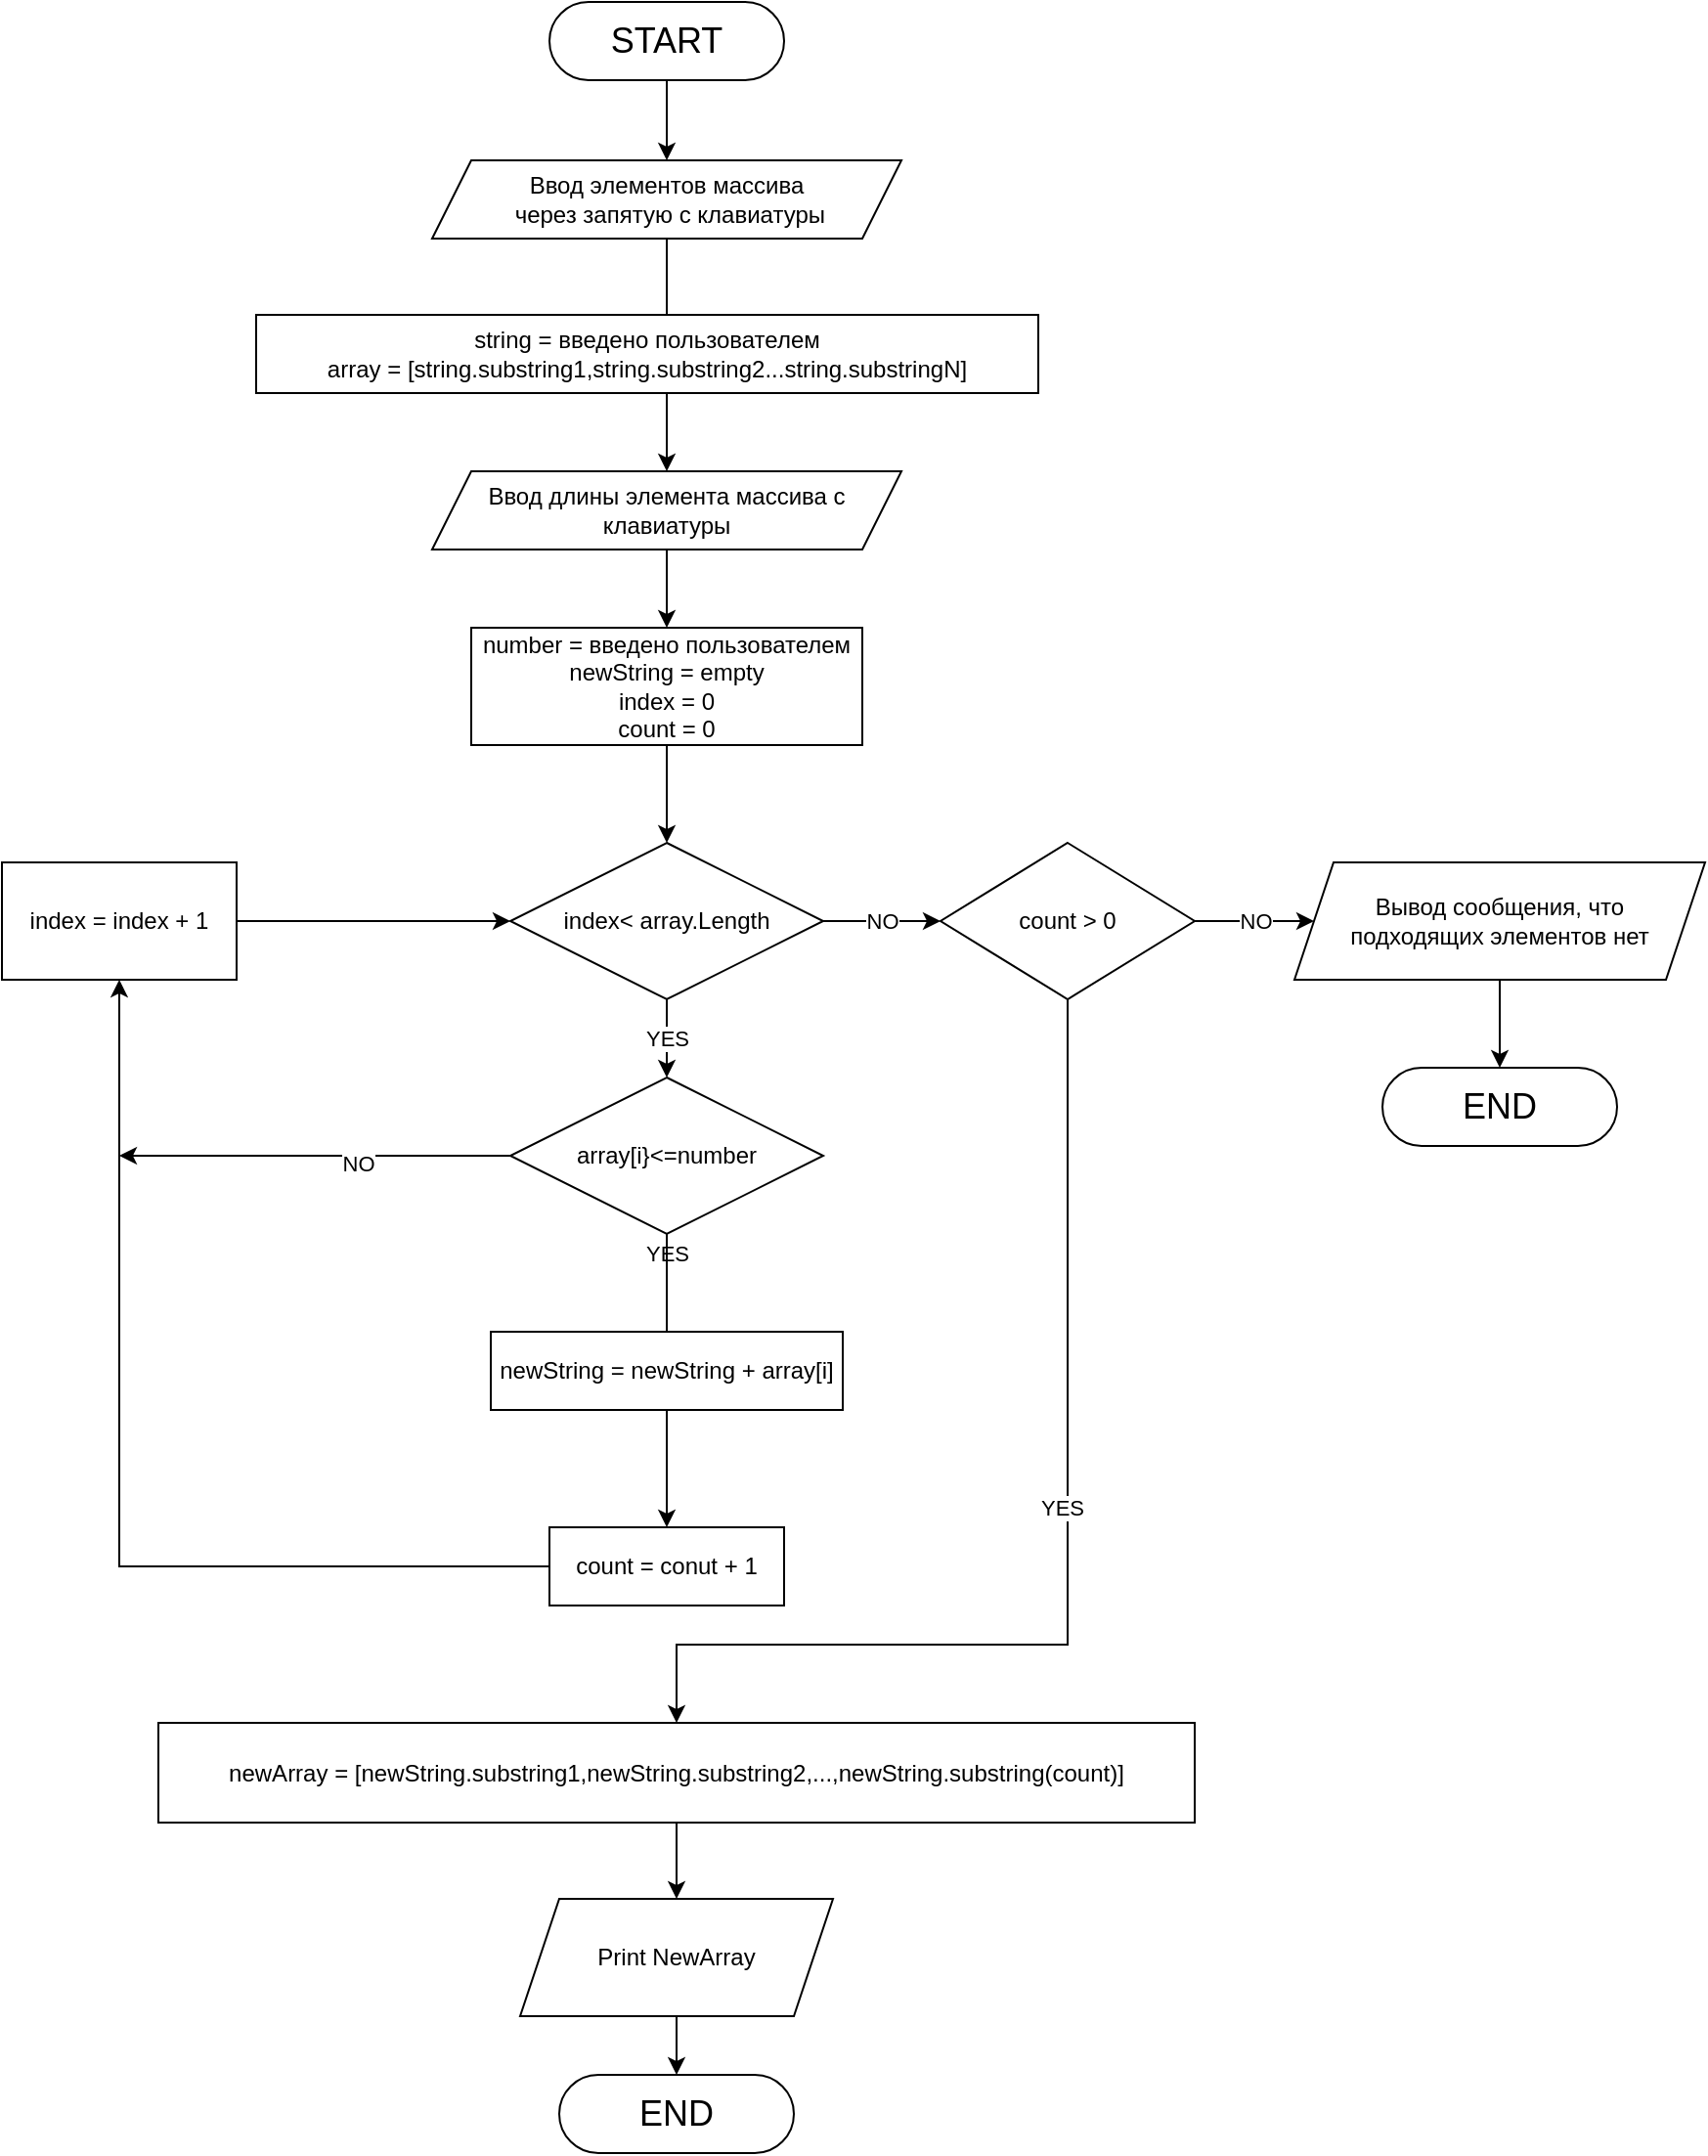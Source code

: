 <mxfile version="20.6.2" type="device"><diagram id="lBL7QJOWotK7thQDNQqZ" name="Страница 1"><mxGraphModel dx="1662" dy="705" grid="1" gridSize="10" guides="1" tooltips="1" connect="1" arrows="1" fold="1" page="1" pageScale="1" pageWidth="827" pageHeight="1169" math="0" shadow="0"><root><mxCell id="0"/><mxCell id="1" parent="0"/><mxCell id="dWHw5EA_OHJxniWZ2WwY-10" value="" style="edgeStyle=orthogonalEdgeStyle;rounded=0;orthogonalLoop=1;jettySize=auto;html=1;" parent="1" source="dWHw5EA_OHJxniWZ2WwY-2" target="dWHw5EA_OHJxniWZ2WwY-4" edge="1"><mxGeometry relative="1" as="geometry"/></mxCell><mxCell id="dWHw5EA_OHJxniWZ2WwY-2" value="START" style="rounded=1;whiteSpace=wrap;html=1;fontSize=18;arcSize=50;" parent="1" vertex="1"><mxGeometry x="360" y="40" width="120" height="40" as="geometry"/></mxCell><mxCell id="dWHw5EA_OHJxniWZ2WwY-11" value="" style="edgeStyle=orthogonalEdgeStyle;rounded=0;orthogonalLoop=1;jettySize=auto;html=1;" parent="1" source="dWHw5EA_OHJxniWZ2WwY-4" target="dWHw5EA_OHJxniWZ2WwY-7" edge="1"><mxGeometry relative="1" as="geometry"/></mxCell><mxCell id="dWHw5EA_OHJxniWZ2WwY-4" value="Ввод элементов массива&lt;br&gt;&amp;nbsp;через запятую с клавиатуры" style="shape=parallelogram;perimeter=parallelogramPerimeter;whiteSpace=wrap;html=1;fixedSize=1;" parent="1" vertex="1"><mxGeometry x="300" y="121" width="240" height="40" as="geometry"/></mxCell><mxCell id="dWHw5EA_OHJxniWZ2WwY-5" value="string = введено пользователем&lt;br&gt;array = [string.substring1,string.substring2...string.substringN]" style="rounded=0;whiteSpace=wrap;html=1;" parent="1" vertex="1"><mxGeometry x="210" y="200" width="400" height="40" as="geometry"/></mxCell><mxCell id="dWHw5EA_OHJxniWZ2WwY-14" value="YES" style="edgeStyle=orthogonalEdgeStyle;rounded=0;orthogonalLoop=1;jettySize=auto;html=1;" parent="1" source="dWHw5EA_OHJxniWZ2WwY-6" target="dWHw5EA_OHJxniWZ2WwY-13" edge="1"><mxGeometry relative="1" as="geometry"/></mxCell><mxCell id="dWHw5EA_OHJxniWZ2WwY-24" value="NO" style="edgeStyle=orthogonalEdgeStyle;rounded=0;orthogonalLoop=1;jettySize=auto;html=1;entryX=0;entryY=0.5;entryDx=0;entryDy=0;" parent="1" source="dWHw5EA_OHJxniWZ2WwY-6" target="dWHw5EA_OHJxniWZ2WwY-23" edge="1"><mxGeometry relative="1" as="geometry"/></mxCell><mxCell id="dWHw5EA_OHJxniWZ2WwY-6" value="index&amp;lt; array.Length" style="rhombus;whiteSpace=wrap;html=1;" parent="1" vertex="1"><mxGeometry x="340" y="470" width="160" height="80" as="geometry"/></mxCell><mxCell id="dWHw5EA_OHJxniWZ2WwY-12" value="" style="edgeStyle=orthogonalEdgeStyle;rounded=0;orthogonalLoop=1;jettySize=auto;html=1;" parent="1" source="dWHw5EA_OHJxniWZ2WwY-7" target="dWHw5EA_OHJxniWZ2WwY-8" edge="1"><mxGeometry relative="1" as="geometry"/></mxCell><mxCell id="dWHw5EA_OHJxniWZ2WwY-7" value="Ввод длины элемента массива с клавиатуры" style="shape=parallelogram;perimeter=parallelogramPerimeter;whiteSpace=wrap;html=1;fixedSize=1;" parent="1" vertex="1"><mxGeometry x="300" y="280" width="240" height="40" as="geometry"/></mxCell><mxCell id="dWHw5EA_OHJxniWZ2WwY-9" value="" style="edgeStyle=orthogonalEdgeStyle;rounded=0;orthogonalLoop=1;jettySize=auto;html=1;" parent="1" source="dWHw5EA_OHJxniWZ2WwY-8" target="dWHw5EA_OHJxniWZ2WwY-6" edge="1"><mxGeometry relative="1" as="geometry"/></mxCell><mxCell id="dWHw5EA_OHJxniWZ2WwY-8" value="number = введено пользователем&lt;br&gt;newString = empty&lt;br&gt;index = 0&lt;br&gt;count = 0" style="rounded=0;whiteSpace=wrap;html=1;" parent="1" vertex="1"><mxGeometry x="320" y="360" width="200" height="60" as="geometry"/></mxCell><mxCell id="dWHw5EA_OHJxniWZ2WwY-16" value="YES" style="edgeStyle=orthogonalEdgeStyle;rounded=0;orthogonalLoop=1;jettySize=auto;html=1;startArrow=none;" parent="1" source="dWHw5EA_OHJxniWZ2WwY-29" target="dWHw5EA_OHJxniWZ2WwY-15" edge="1"><mxGeometry x="-1" y="-80" relative="1" as="geometry"><mxPoint x="80" y="-80" as="offset"/></mxGeometry></mxCell><mxCell id="dWHw5EA_OHJxniWZ2WwY-20" style="edgeStyle=orthogonalEdgeStyle;rounded=0;orthogonalLoop=1;jettySize=auto;html=1;" parent="1" source="dWHw5EA_OHJxniWZ2WwY-13" edge="1"><mxGeometry relative="1" as="geometry"><mxPoint x="140" y="630" as="targetPoint"/></mxGeometry></mxCell><mxCell id="dWHw5EA_OHJxniWZ2WwY-21" value="NO" style="edgeLabel;html=1;align=center;verticalAlign=middle;resizable=0;points=[];" parent="dWHw5EA_OHJxniWZ2WwY-20" vertex="1" connectable="0"><mxGeometry x="-0.22" y="4" relative="1" as="geometry"><mxPoint as="offset"/></mxGeometry></mxCell><mxCell id="dWHw5EA_OHJxniWZ2WwY-13" value="array[i}&amp;lt;=number" style="rhombus;whiteSpace=wrap;html=1;" parent="1" vertex="1"><mxGeometry x="340" y="590" width="160" height="80" as="geometry"/></mxCell><mxCell id="dWHw5EA_OHJxniWZ2WwY-18" style="edgeStyle=orthogonalEdgeStyle;rounded=0;orthogonalLoop=1;jettySize=auto;html=1;entryX=0.5;entryY=1;entryDx=0;entryDy=0;" parent="1" source="dWHw5EA_OHJxniWZ2WwY-15" target="dWHw5EA_OHJxniWZ2WwY-17" edge="1"><mxGeometry relative="1" as="geometry"/></mxCell><mxCell id="dWHw5EA_OHJxniWZ2WwY-15" value="count = conut + 1" style="rounded=0;whiteSpace=wrap;html=1;" parent="1" vertex="1"><mxGeometry x="360" y="820" width="120" height="40" as="geometry"/></mxCell><mxCell id="dWHw5EA_OHJxniWZ2WwY-22" style="edgeStyle=orthogonalEdgeStyle;rounded=0;orthogonalLoop=1;jettySize=auto;html=1;entryX=0;entryY=0.5;entryDx=0;entryDy=0;" parent="1" source="dWHw5EA_OHJxniWZ2WwY-17" target="dWHw5EA_OHJxniWZ2WwY-6" edge="1"><mxGeometry relative="1" as="geometry"/></mxCell><mxCell id="dWHw5EA_OHJxniWZ2WwY-17" value="index = index + 1" style="rounded=0;whiteSpace=wrap;html=1;" parent="1" vertex="1"><mxGeometry x="80" y="480" width="120" height="60" as="geometry"/></mxCell><mxCell id="dWHw5EA_OHJxniWZ2WwY-26" value="NO" style="edgeStyle=orthogonalEdgeStyle;rounded=0;orthogonalLoop=1;jettySize=auto;html=1;" parent="1" source="dWHw5EA_OHJxniWZ2WwY-23" target="dWHw5EA_OHJxniWZ2WwY-25" edge="1"><mxGeometry relative="1" as="geometry"/></mxCell><mxCell id="dWHw5EA_OHJxniWZ2WwY-28" style="edgeStyle=orthogonalEdgeStyle;rounded=0;orthogonalLoop=1;jettySize=auto;html=1;" parent="1" source="dWHw5EA_OHJxniWZ2WwY-23" target="dWHw5EA_OHJxniWZ2WwY-32" edge="1"><mxGeometry relative="1" as="geometry"><mxPoint x="625" y="860" as="targetPoint"/><Array as="points"><mxPoint x="625" y="880"/><mxPoint x="425" y="880"/></Array></mxGeometry></mxCell><mxCell id="dWHw5EA_OHJxniWZ2WwY-31" value="YES" style="edgeLabel;html=1;align=center;verticalAlign=middle;resizable=0;points=[];" parent="dWHw5EA_OHJxniWZ2WwY-28" vertex="1" connectable="0"><mxGeometry x="-0.09" y="-3" relative="1" as="geometry"><mxPoint as="offset"/></mxGeometry></mxCell><mxCell id="dWHw5EA_OHJxniWZ2WwY-23" value="count &amp;gt; 0" style="rhombus;whiteSpace=wrap;html=1;" parent="1" vertex="1"><mxGeometry x="560" y="470" width="130" height="80" as="geometry"/></mxCell><mxCell id="CQDdEHkpGgu5vrykhvkN-2" value="" style="edgeStyle=orthogonalEdgeStyle;rounded=0;orthogonalLoop=1;jettySize=auto;html=1;" edge="1" parent="1" source="dWHw5EA_OHJxniWZ2WwY-25" target="CQDdEHkpGgu5vrykhvkN-1"><mxGeometry relative="1" as="geometry"/></mxCell><mxCell id="dWHw5EA_OHJxniWZ2WwY-25" value="Вывод сообщения, что &lt;br&gt;подходящих элементов нет" style="shape=parallelogram;perimeter=parallelogramPerimeter;whiteSpace=wrap;html=1;fixedSize=1;" parent="1" vertex="1"><mxGeometry x="741" y="480" width="210" height="60" as="geometry"/></mxCell><mxCell id="dWHw5EA_OHJxniWZ2WwY-29" value="newString = newString + array[i]" style="rounded=0;whiteSpace=wrap;html=1;" parent="1" vertex="1"><mxGeometry x="330" y="720" width="180" height="40" as="geometry"/></mxCell><mxCell id="dWHw5EA_OHJxniWZ2WwY-30" value="" style="edgeStyle=orthogonalEdgeStyle;rounded=0;orthogonalLoop=1;jettySize=auto;html=1;endArrow=none;" parent="1" source="dWHw5EA_OHJxniWZ2WwY-13" target="dWHw5EA_OHJxniWZ2WwY-29" edge="1"><mxGeometry relative="1" as="geometry"><mxPoint x="420" y="670" as="sourcePoint"/><mxPoint x="420" y="820" as="targetPoint"/></mxGeometry></mxCell><mxCell id="dWHw5EA_OHJxniWZ2WwY-36" value="" style="edgeStyle=orthogonalEdgeStyle;rounded=0;orthogonalLoop=1;jettySize=auto;html=1;" parent="1" source="dWHw5EA_OHJxniWZ2WwY-32" target="dWHw5EA_OHJxniWZ2WwY-33" edge="1"><mxGeometry relative="1" as="geometry"/></mxCell><mxCell id="dWHw5EA_OHJxniWZ2WwY-32" value="newArray = [newString.substring1,newString.substring2,...,newString.substring(count)]" style="rounded=0;whiteSpace=wrap;html=1;" parent="1" vertex="1"><mxGeometry x="160" y="920" width="530" height="51" as="geometry"/></mxCell><mxCell id="dWHw5EA_OHJxniWZ2WwY-37" value="" style="edgeStyle=orthogonalEdgeStyle;rounded=0;orthogonalLoop=1;jettySize=auto;html=1;" parent="1" source="dWHw5EA_OHJxniWZ2WwY-33" target="dWHw5EA_OHJxniWZ2WwY-34" edge="1"><mxGeometry relative="1" as="geometry"/></mxCell><mxCell id="dWHw5EA_OHJxniWZ2WwY-33" value="Print NewArray" style="shape=parallelogram;perimeter=parallelogramPerimeter;whiteSpace=wrap;html=1;fixedSize=1;" parent="1" vertex="1"><mxGeometry x="345" y="1010" width="160" height="60" as="geometry"/></mxCell><mxCell id="dWHw5EA_OHJxniWZ2WwY-34" value="END" style="rounded=1;whiteSpace=wrap;html=1;fontSize=18;arcSize=50;" parent="1" vertex="1"><mxGeometry x="365" y="1100" width="120" height="40" as="geometry"/></mxCell><mxCell id="CQDdEHkpGgu5vrykhvkN-1" value="END" style="rounded=1;whiteSpace=wrap;html=1;fontSize=18;arcSize=50;" vertex="1" parent="1"><mxGeometry x="786" y="585" width="120" height="40" as="geometry"/></mxCell></root></mxGraphModel></diagram></mxfile>